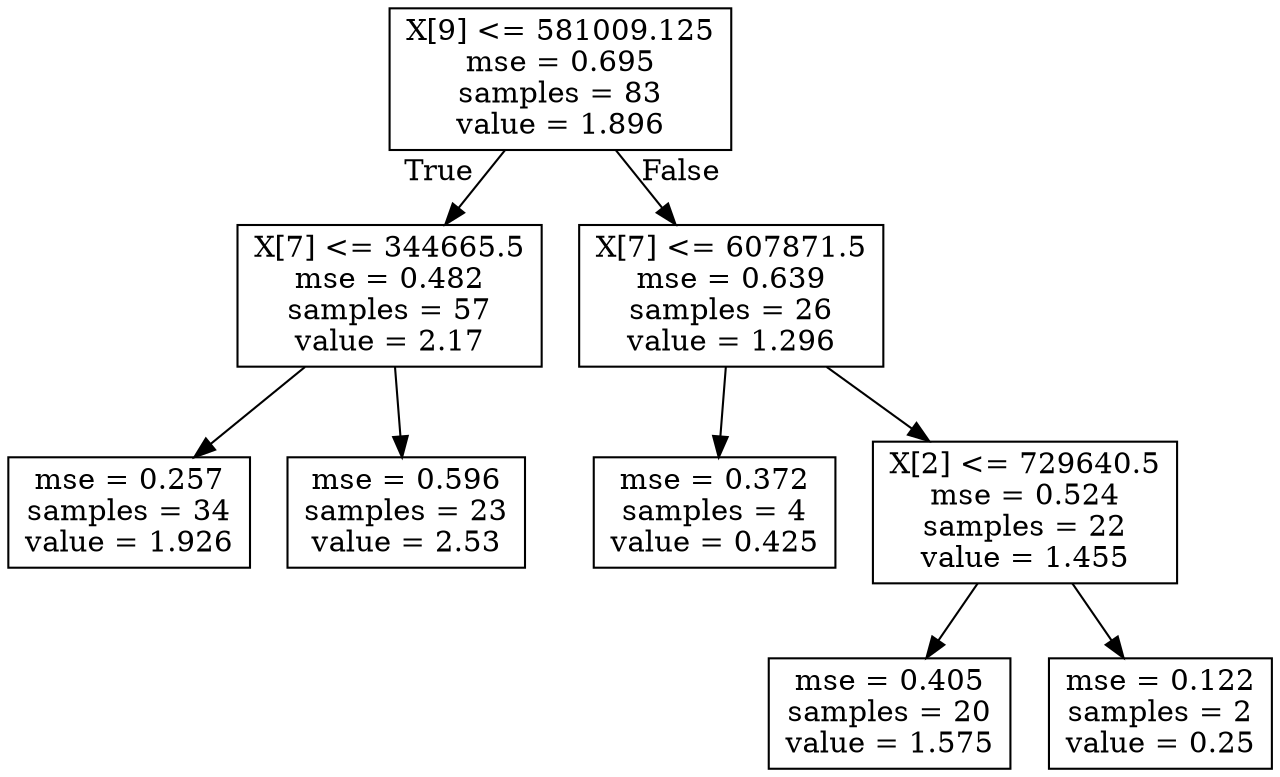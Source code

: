digraph Tree {
node [shape=box] ;
0 [label="X[9] <= 581009.125\nmse = 0.695\nsamples = 83\nvalue = 1.896"] ;
1 [label="X[7] <= 344665.5\nmse = 0.482\nsamples = 57\nvalue = 2.17"] ;
0 -> 1 [labeldistance=2.5, labelangle=45, headlabel="True"] ;
3 [label="mse = 0.257\nsamples = 34\nvalue = 1.926"] ;
1 -> 3 ;
4 [label="mse = 0.596\nsamples = 23\nvalue = 2.53"] ;
1 -> 4 ;
2 [label="X[7] <= 607871.5\nmse = 0.639\nsamples = 26\nvalue = 1.296"] ;
0 -> 2 [labeldistance=2.5, labelangle=-45, headlabel="False"] ;
5 [label="mse = 0.372\nsamples = 4\nvalue = 0.425"] ;
2 -> 5 ;
6 [label="X[2] <= 729640.5\nmse = 0.524\nsamples = 22\nvalue = 1.455"] ;
2 -> 6 ;
7 [label="mse = 0.405\nsamples = 20\nvalue = 1.575"] ;
6 -> 7 ;
8 [label="mse = 0.122\nsamples = 2\nvalue = 0.25"] ;
6 -> 8 ;
}